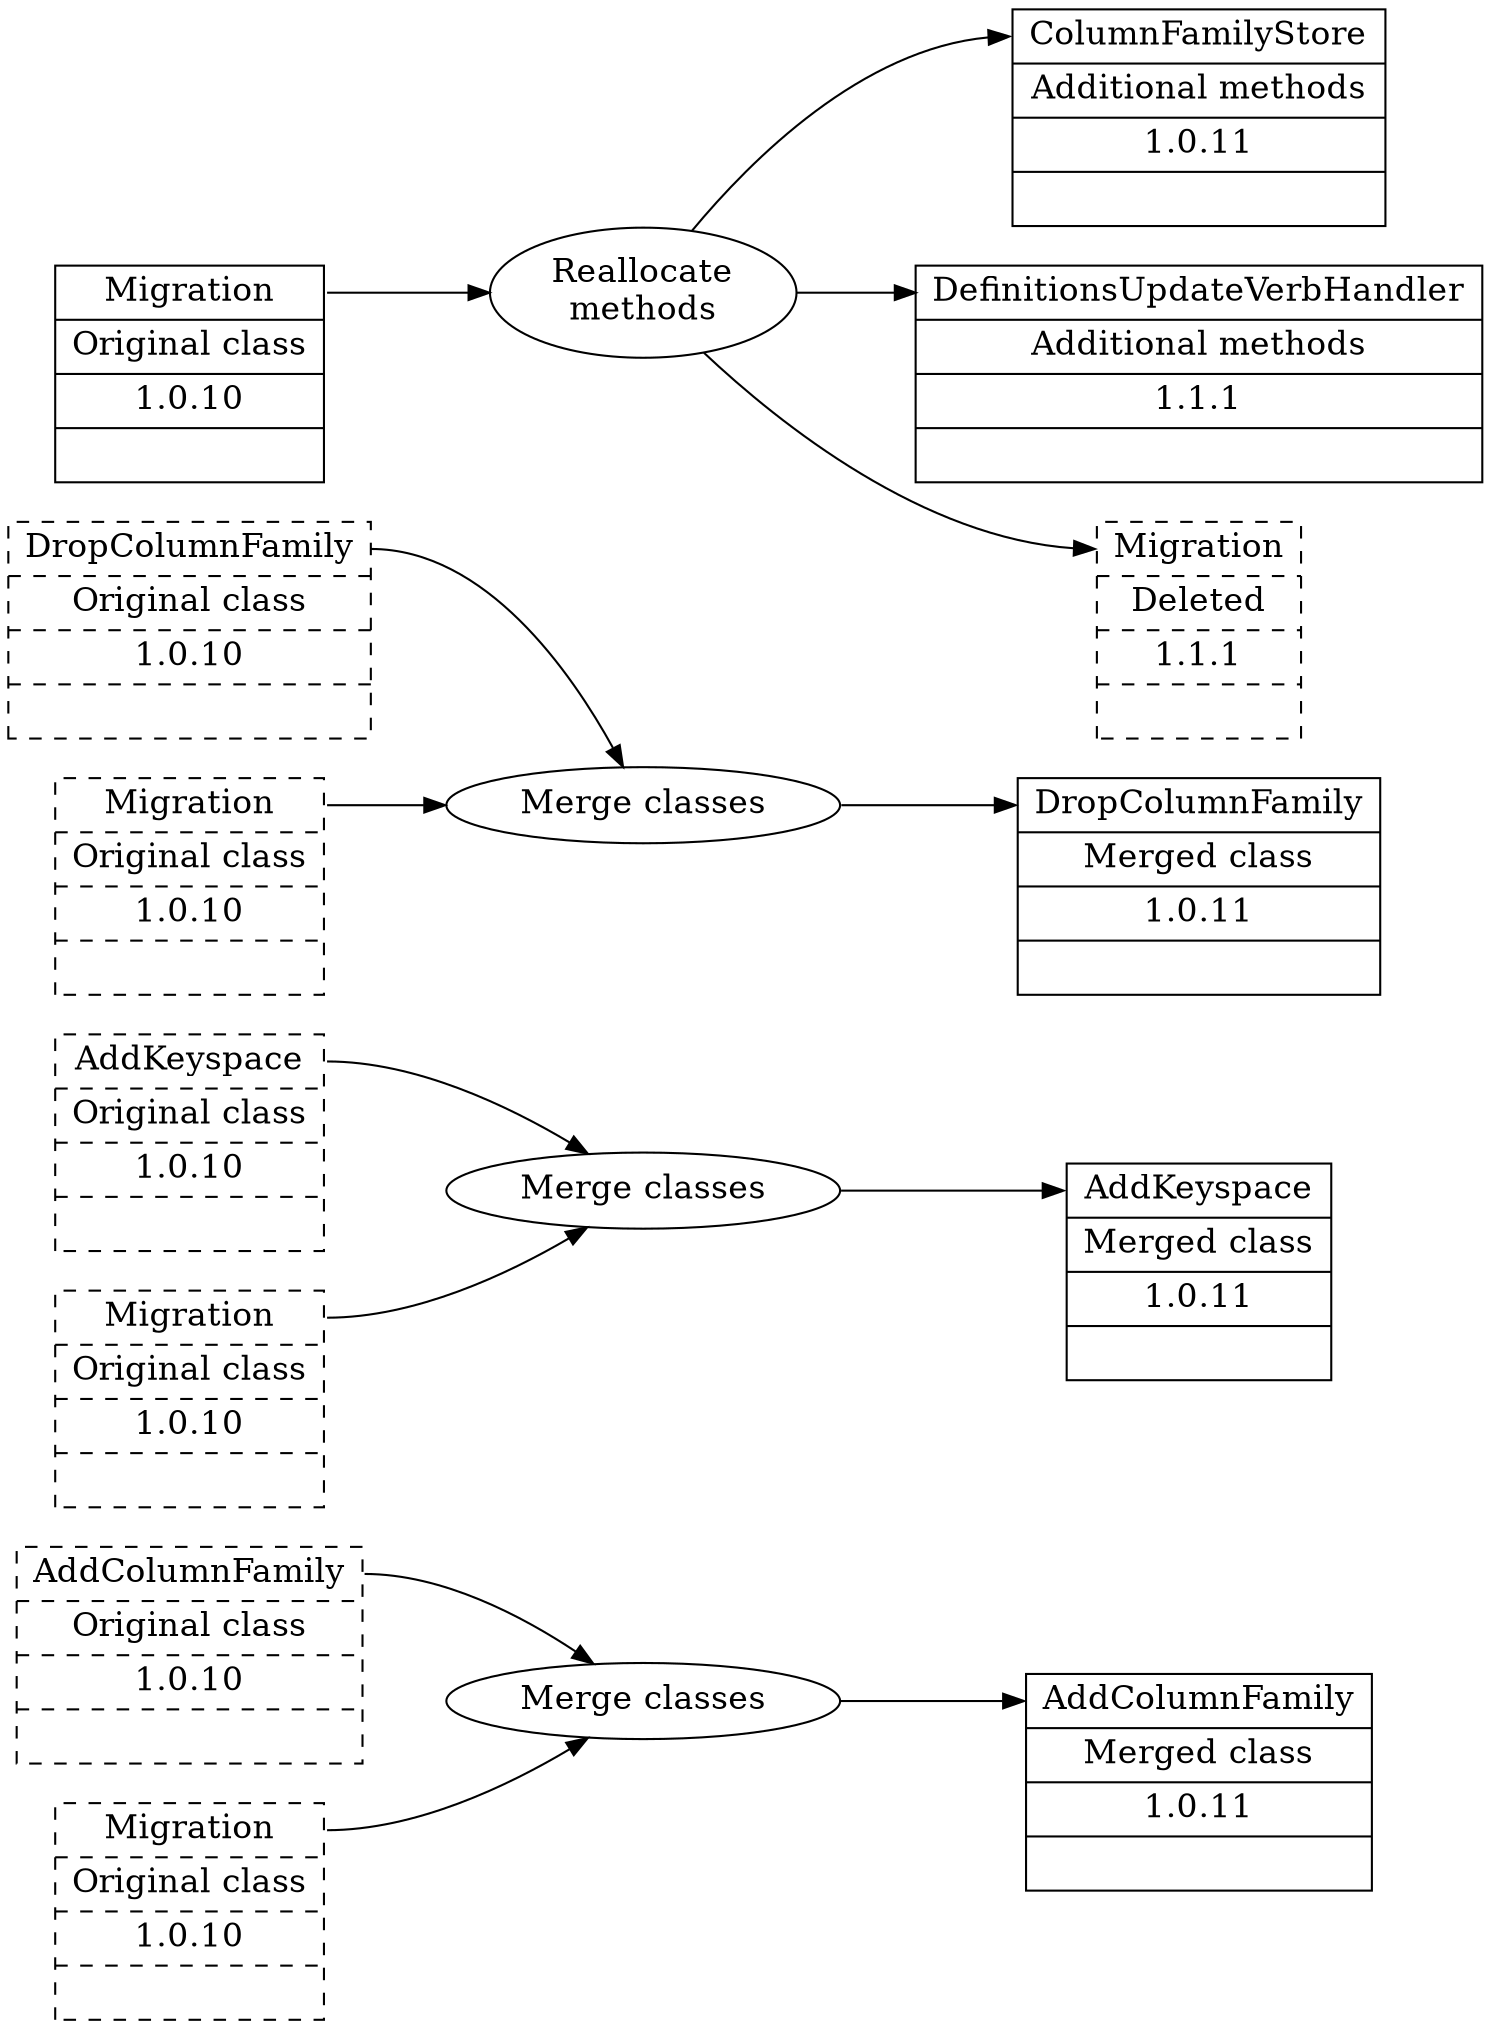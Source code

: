 digraph g { graph [ rankdir = "LR"];
node [ fontsize = "16" shape = "record" ];
edge [];
"node0" [
label = "<f0> AddColumnFamily | <f1> Original class | <f2> 1.0.10 | <f3> "
shape = "record"
color = "black"
style = "dashed"];
"node1" [
label = "<f0> Migration | <f1> Original class | <f2> 1.0.10 | <f3> "
shape = "record"
color = "black"
style = "dashed"];
"node2" [
label = "Merge classes"shape = "oval"
color = "black"
];"node3" [
label = "<f0> AddColumnFamily | <f1> Merged class | <f2> 1.0.11 | <f3> "
shape = "record"
color = "black"
];
"node4" [
label = "<f0> AddKeyspace | <f1> Original class | <f2> 1.0.10 | <f3> "
shape = "record"
color = "black"
style = "dashed"];
"node5" [
label = "<f0> Migration | <f1> Original class | <f2> 1.0.10 | <f3> "
shape = "record"
color = "black"
style = "dashed"];
"node6" [
label = "Merge classes"shape = "oval"
color = "black"
];"node7" [
label = "<f0> AddKeyspace | <f1> Merged class | <f2> 1.0.11 | <f3> "
shape = "record"
color = "black"
];
"node8" [
label = "<f0> DropColumnFamily | <f1> Original class | <f2> 1.0.10 | <f3> "
shape = "record"
color = "black"
style = "dashed"];
"node9" [
label = "<f0> Migration | <f1> Original class | <f2> 1.0.10 | <f3> "
shape = "record"
color = "black"
style = "dashed"];
"node10" [
label = "Merge classes"shape = "oval"
color = "black"
];"node11" [
label = "<f0> DropColumnFamily | <f1> Merged class | <f2> 1.0.11 | <f3> "
shape = "record"
color = "black"
];
"node16" [
label = "<f0> Migration | <f1> Original class | <f2> 1.0.10 | <f3> "
shape = "record"
color = "black"
];
"node17" [
label = "Reallocate
methods"shape = "oval"
color = "black"
];"node18" [
label = "<f0> ColumnFamilyStore | <f1> Additional methods | <f2> 1.0.11 | <f3> "
shape = "record"
color = "black"
];
"node19" [
label = "<f0> DefinitionsUpdateVerbHandler | <f1> Additional methods | <f2> 1.1.1 | <f3> "
shape = "record"
color = "black"
];
"node20" [
label = "<f0> Migration | <f1> Deleted | <f2> 1.1.1 | <f3> "
shape = "record"
color = "black"
style = "dashed"];

"node0":f0 -> "node2":f0
[
id = 0
];
"node1":f0 -> "node2":f0
[
id = 1
];
"node2":f0 -> "node3":f0
[
id = 2
];
"node4":f0 -> "node6":f0
[
id = 3
];
"node5":f0 -> "node6":f0
[
id = 4
];
"node6":f0 -> "node7":f0
[
id = 5
];
"node8":f0 -> "node10":f0
[
id = 6
];
"node9":f0 -> "node10":f0
[
id = 7
];
"node10":f0 -> "node11":f0
[
id = 8
];
"node16":f0 -> "node17":f0
[
id = 12
];
"node17":f0 -> "node18":f0
[
id = 13
];
"node17":f0 -> "node19":f0
[
id = 14
];
"node17":f0 -> "node20":f0
[
id = 15
];


}
